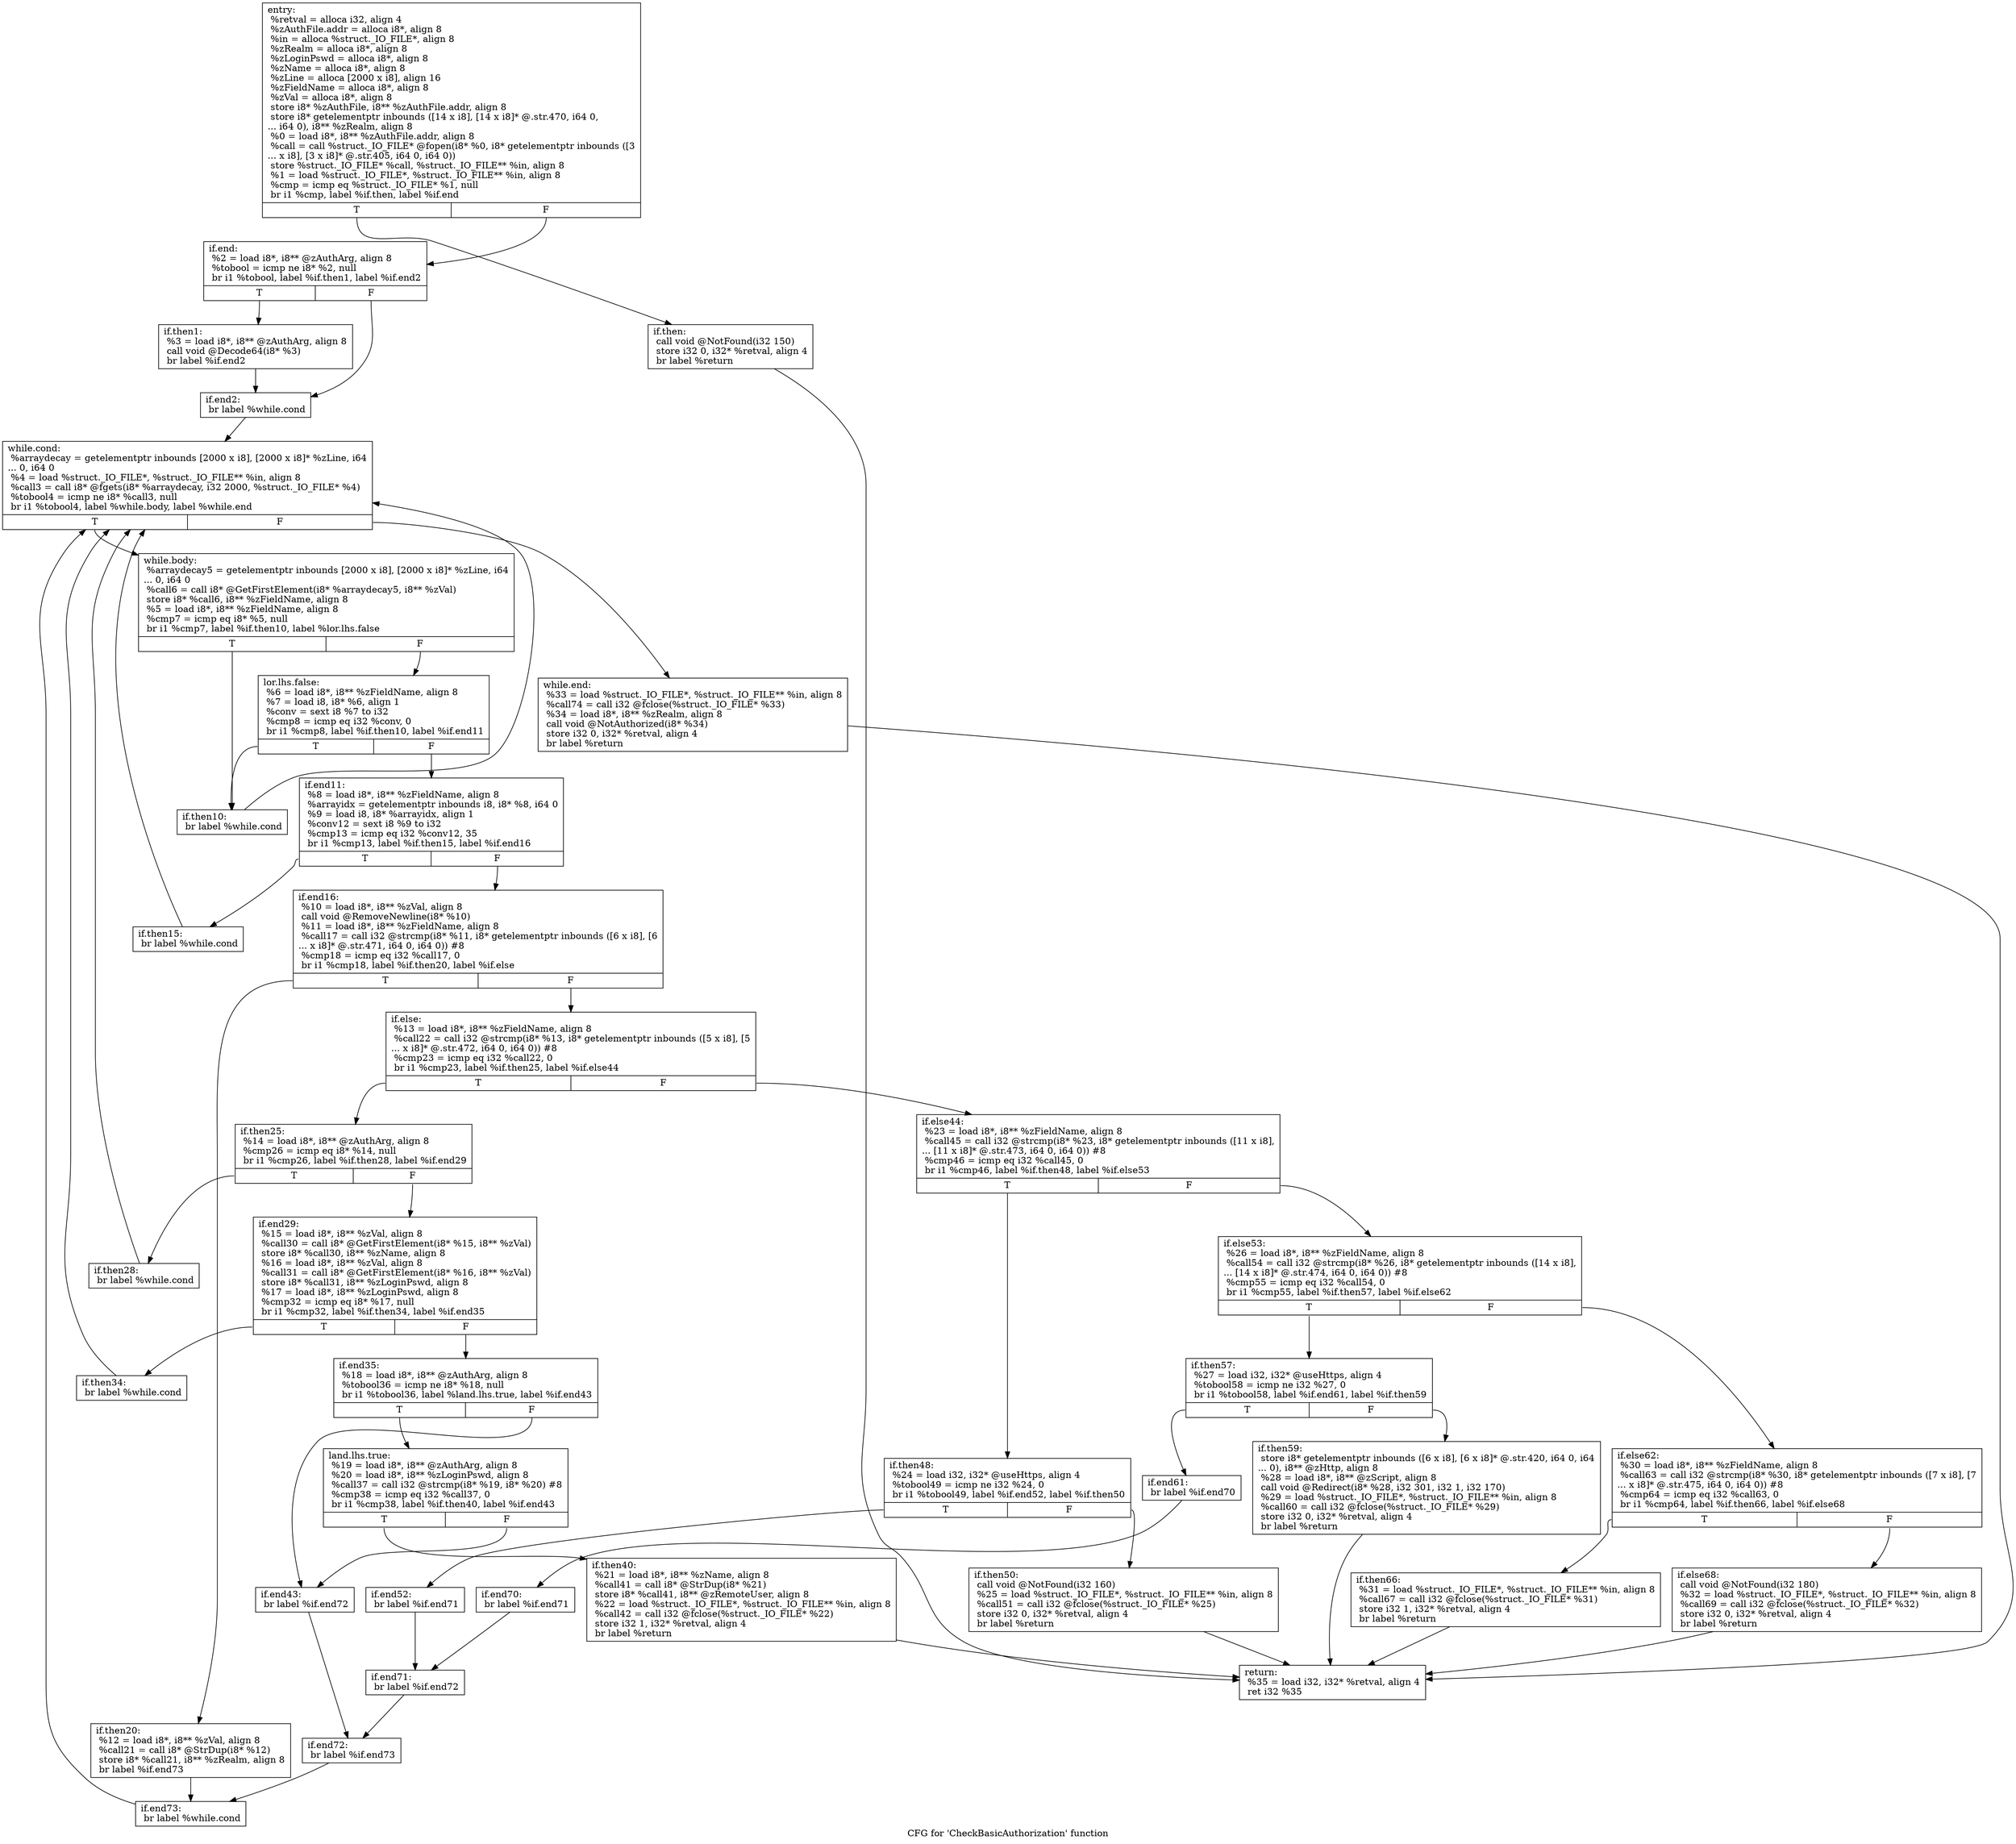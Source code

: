 digraph "CFG for 'CheckBasicAuthorization' function" {
	label="CFG for 'CheckBasicAuthorization' function";

	Node0xc22070 [shape=record,label="{entry:\l  %retval = alloca i32, align 4\l  %zAuthFile.addr = alloca i8*, align 8\l  %in = alloca %struct._IO_FILE*, align 8\l  %zRealm = alloca i8*, align 8\l  %zLoginPswd = alloca i8*, align 8\l  %zName = alloca i8*, align 8\l  %zLine = alloca [2000 x i8], align 16\l  %zFieldName = alloca i8*, align 8\l  %zVal = alloca i8*, align 8\l  store i8* %zAuthFile, i8** %zAuthFile.addr, align 8\l  store i8* getelementptr inbounds ([14 x i8], [14 x i8]* @.str.470, i64 0,\l... i64 0), i8** %zRealm, align 8\l  %0 = load i8*, i8** %zAuthFile.addr, align 8\l  %call = call %struct._IO_FILE* @fopen(i8* %0, i8* getelementptr inbounds ([3\l... x i8], [3 x i8]* @.str.405, i64 0, i64 0))\l  store %struct._IO_FILE* %call, %struct._IO_FILE** %in, align 8\l  %1 = load %struct._IO_FILE*, %struct._IO_FILE** %in, align 8\l  %cmp = icmp eq %struct._IO_FILE* %1, null\l  br i1 %cmp, label %if.then, label %if.end\l|{<s0>T|<s1>F}}"];
	Node0xc22070:s0 -> Node0xc22ae0;
	Node0xc22070:s1 -> Node0xc22bb0;
	Node0xc22ae0 [shape=record,label="{if.then:                                          \l  call void @NotFound(i32 150)\l  store i32 0, i32* %retval, align 4\l  br label %return\l}"];
	Node0xc22ae0 -> Node0xc22eb0;
	Node0xc22bb0 [shape=record,label="{if.end:                                           \l  %2 = load i8*, i8** @zAuthArg, align 8\l  %tobool = icmp ne i8* %2, null\l  br i1 %tobool, label %if.then1, label %if.end2\l|{<s0>T|<s1>F}}"];
	Node0xc22bb0:s0 -> Node0xc23000;
	Node0xc22bb0:s1 -> Node0xc230e0;
	Node0xc23000 [shape=record,label="{if.then1:                                         \l  %3 = load i8*, i8** @zAuthArg, align 8\l  call void @Decode64(i8* %3)\l  br label %if.end2\l}"];
	Node0xc23000 -> Node0xc230e0;
	Node0xc230e0 [shape=record,label="{if.end2:                                          \l  br label %while.cond\l}"];
	Node0xc230e0 -> Node0xc23390;
	Node0xc23390 [shape=record,label="{while.cond:                                       \l  %arraydecay = getelementptr inbounds [2000 x i8], [2000 x i8]* %zLine, i64\l... 0, i64 0\l  %4 = load %struct._IO_FILE*, %struct._IO_FILE** %in, align 8\l  %call3 = call i8* @fgets(i8* %arraydecay, i32 2000, %struct._IO_FILE* %4)\l  %tobool4 = icmp ne i8* %call3, null\l  br i1 %tobool4, label %while.body, label %while.end\l|{<s0>T|<s1>F}}"];
	Node0xc23390:s0 -> Node0xc23750;
	Node0xc23390:s1 -> Node0xc23800;
	Node0xc23750 [shape=record,label="{while.body:                                       \l  %arraydecay5 = getelementptr inbounds [2000 x i8], [2000 x i8]* %zLine, i64\l... 0, i64 0\l  %call6 = call i8* @GetFirstElement(i8* %arraydecay5, i8** %zVal)\l  store i8* %call6, i8** %zFieldName, align 8\l  %5 = load i8*, i8** %zFieldName, align 8\l  %cmp7 = icmp eq i8* %5, null\l  br i1 %cmp7, label %if.then10, label %lor.lhs.false\l|{<s0>T|<s1>F}}"];
	Node0xc23750:s0 -> Node0xc23e20;
	Node0xc23750:s1 -> Node0xc23ed0;
	Node0xc23ed0 [shape=record,label="{lor.lhs.false:                                    \l  %6 = load i8*, i8** %zFieldName, align 8\l  %7 = load i8, i8* %6, align 1\l  %conv = sext i8 %7 to i32\l  %cmp8 = icmp eq i32 %conv, 0\l  br i1 %cmp8, label %if.then10, label %if.end11\l|{<s0>T|<s1>F}}"];
	Node0xc23ed0:s0 -> Node0xc23e20;
	Node0xc23ed0:s1 -> Node0xc241b0;
	Node0xc23e20 [shape=record,label="{if.then10:                                        \l  br label %while.cond\l}"];
	Node0xc23e20 -> Node0xc23390;
	Node0xc241b0 [shape=record,label="{if.end11:                                         \l  %8 = load i8*, i8** %zFieldName, align 8\l  %arrayidx = getelementptr inbounds i8, i8* %8, i64 0\l  %9 = load i8, i8* %arrayidx, align 1\l  %conv12 = sext i8 %9 to i32\l  %cmp13 = icmp eq i32 %conv12, 35\l  br i1 %cmp13, label %if.then15, label %if.end16\l|{<s0>T|<s1>F}}"];
	Node0xc241b0:s0 -> Node0xc23540;
	Node0xc241b0:s1 -> Node0xc24690;
	Node0xc23540 [shape=record,label="{if.then15:                                        \l  br label %while.cond\l}"];
	Node0xc23540 -> Node0xc23390;
	Node0xc24690 [shape=record,label="{if.end16:                                         \l  %10 = load i8*, i8** %zVal, align 8\l  call void @RemoveNewline(i8* %10)\l  %11 = load i8*, i8** %zFieldName, align 8\l  %call17 = call i32 @strcmp(i8* %11, i8* getelementptr inbounds ([6 x i8], [6\l... x i8]* @.str.471, i64 0, i64 0)) #8\l  %cmp18 = icmp eq i32 %call17, 0\l  br i1 %cmp18, label %if.then20, label %if.else\l|{<s0>T|<s1>F}}"];
	Node0xc24690:s0 -> Node0xc24b70;
	Node0xc24690:s1 -> Node0xc24c50;
	Node0xc24b70 [shape=record,label="{if.then20:                                        \l  %12 = load i8*, i8** %zVal, align 8\l  %call21 = call i8* @StrDup(i8* %12)\l  store i8* %call21, i8** %zRealm, align 8\l  br label %if.end73\l}"];
	Node0xc24b70 -> Node0xc24f20;
	Node0xc24c50 [shape=record,label="{if.else:                                          \l  %13 = load i8*, i8** %zFieldName, align 8\l  %call22 = call i32 @strcmp(i8* %13, i8* getelementptr inbounds ([5 x i8], [5\l... x i8]* @.str.472, i64 0, i64 0)) #8\l  %cmp23 = icmp eq i32 %call22, 0\l  br i1 %cmp23, label %if.then25, label %if.else44\l|{<s0>T|<s1>F}}"];
	Node0xc24c50:s0 -> Node0xc252a0;
	Node0xc24c50:s1 -> Node0xc25380;
	Node0xc252a0 [shape=record,label="{if.then25:                                        \l  %14 = load i8*, i8** @zAuthArg, align 8\l  %cmp26 = icmp eq i8* %14, null\l  br i1 %cmp26, label %if.then28, label %if.end29\l|{<s0>T|<s1>F}}"];
	Node0xc252a0:s0 -> Node0xc23880;
	Node0xc252a0:s1 -> Node0xc23960;
	Node0xc23880 [shape=record,label="{if.then28:                                        \l  br label %while.cond\l}"];
	Node0xc23880 -> Node0xc23390;
	Node0xc23960 [shape=record,label="{if.end29:                                         \l  %15 = load i8*, i8** %zVal, align 8\l  %call30 = call i8* @GetFirstElement(i8* %15, i8** %zVal)\l  store i8* %call30, i8** %zName, align 8\l  %16 = load i8*, i8** %zVal, align 8\l  %call31 = call i8* @GetFirstElement(i8* %16, i8** %zVal)\l  store i8* %call31, i8** %zLoginPswd, align 8\l  %17 = load i8*, i8** %zLoginPswd, align 8\l  %cmp32 = icmp eq i8* %17, null\l  br i1 %cmp32, label %if.then34, label %if.end35\l|{<s0>T|<s1>F}}"];
	Node0xc23960:s0 -> Node0xc25f80;
	Node0xc23960:s1 -> Node0xc26030;
	Node0xc25f80 [shape=record,label="{if.then34:                                        \l  br label %while.cond\l}"];
	Node0xc25f80 -> Node0xc23390;
	Node0xc26030 [shape=record,label="{if.end35:                                         \l  %18 = load i8*, i8** @zAuthArg, align 8\l  %tobool36 = icmp ne i8* %18, null\l  br i1 %tobool36, label %land.lhs.true, label %if.end43\l|{<s0>T|<s1>F}}"];
	Node0xc26030:s0 -> Node0xc261b0;
	Node0xc26030:s1 -> Node0xc26290;
	Node0xc261b0 [shape=record,label="{land.lhs.true:                                    \l  %19 = load i8*, i8** @zAuthArg, align 8\l  %20 = load i8*, i8** %zLoginPswd, align 8\l  %call37 = call i32 @strcmp(i8* %19, i8* %20) #8\l  %cmp38 = icmp eq i32 %call37, 0\l  br i1 %cmp38, label %if.then40, label %if.end43\l|{<s0>T|<s1>F}}"];
	Node0xc261b0:s0 -> Node0xc26620;
	Node0xc261b0:s1 -> Node0xc26290;
	Node0xc26620 [shape=record,label="{if.then40:                                        \l  %21 = load i8*, i8** %zName, align 8\l  %call41 = call i8* @StrDup(i8* %21)\l  store i8* %call41, i8** @zRemoteUser, align 8\l  %22 = load %struct._IO_FILE*, %struct._IO_FILE** %in, align 8\l  %call42 = call i32 @fclose(%struct._IO_FILE* %22)\l  store i32 1, i32* %retval, align 4\l  br label %return\l}"];
	Node0xc26620 -> Node0xc22eb0;
	Node0xc26290 [shape=record,label="{if.end43:                                         \l  br label %if.end72\l}"];
	Node0xc26290 -> Node0xc26b30;
	Node0xc25380 [shape=record,label="{if.else44:                                        \l  %23 = load i8*, i8** %zFieldName, align 8\l  %call45 = call i32 @strcmp(i8* %23, i8* getelementptr inbounds ([11 x i8],\l... [11 x i8]* @.str.473, i64 0, i64 0)) #8\l  %cmp46 = icmp eq i32 %call45, 0\l  br i1 %cmp46, label %if.then48, label %if.else53\l|{<s0>T|<s1>F}}"];
	Node0xc25380:s0 -> Node0xc26e50;
	Node0xc25380:s1 -> Node0xc26f30;
	Node0xc26e50 [shape=record,label="{if.then48:                                        \l  %24 = load i32, i32* @useHttps, align 4\l  %tobool49 = icmp ne i32 %24, 0\l  br i1 %tobool49, label %if.end52, label %if.then50\l|{<s0>T|<s1>F}}"];
	Node0xc26e50:s0 -> Node0xc27140;
	Node0xc26e50:s1 -> Node0xc27220;
	Node0xc27220 [shape=record,label="{if.then50:                                        \l  call void @NotFound(i32 160)\l  %25 = load %struct._IO_FILE*, %struct._IO_FILE** %in, align 8\l  %call51 = call i32 @fclose(%struct._IO_FILE* %25)\l  store i32 0, i32* %retval, align 4\l  br label %return\l}"];
	Node0xc27220 -> Node0xc22eb0;
	Node0xc27140 [shape=record,label="{if.end52:                                         \l  br label %if.end71\l}"];
	Node0xc27140 -> Node0xc27660;
	Node0xc26f30 [shape=record,label="{if.else53:                                        \l  %26 = load i8*, i8** %zFieldName, align 8\l  %call54 = call i32 @strcmp(i8* %26, i8* getelementptr inbounds ([14 x i8],\l... [14 x i8]* @.str.474, i64 0, i64 0)) #8\l  %cmp55 = icmp eq i32 %call54, 0\l  br i1 %cmp55, label %if.then57, label %if.else62\l|{<s0>T|<s1>F}}"];
	Node0xc26f30:s0 -> Node0xc27980;
	Node0xc26f30:s1 -> Node0xc27a60;
	Node0xc27980 [shape=record,label="{if.then57:                                        \l  %27 = load i32, i32* @useHttps, align 4\l  %tobool58 = icmp ne i32 %27, 0\l  br i1 %tobool58, label %if.end61, label %if.then59\l|{<s0>T|<s1>F}}"];
	Node0xc27980:s0 -> Node0xc27c70;
	Node0xc27980:s1 -> Node0xc27d50;
	Node0xc27d50 [shape=record,label="{if.then59:                                        \l  store i8* getelementptr inbounds ([6 x i8], [6 x i8]* @.str.420, i64 0, i64\l... 0), i8** @zHttp, align 8\l  %28 = load i8*, i8** @zScript, align 8\l  call void @Redirect(i8* %28, i32 301, i32 1, i32 170)\l  %29 = load %struct._IO_FILE*, %struct._IO_FILE** %in, align 8\l  %call60 = call i32 @fclose(%struct._IO_FILE* %29)\l  store i32 0, i32* %retval, align 4\l  br label %return\l}"];
	Node0xc27d50 -> Node0xc22eb0;
	Node0xc27c70 [shape=record,label="{if.end61:                                         \l  br label %if.end70\l}"];
	Node0xc27c70 -> Node0xc28390;
	Node0xc27a60 [shape=record,label="{if.else62:                                        \l  %30 = load i8*, i8** %zFieldName, align 8\l  %call63 = call i32 @strcmp(i8* %30, i8* getelementptr inbounds ([7 x i8], [7\l... x i8]* @.str.475, i64 0, i64 0)) #8\l  %cmp64 = icmp eq i32 %call63, 0\l  br i1 %cmp64, label %if.then66, label %if.else68\l|{<s0>T|<s1>F}}"];
	Node0xc27a60:s0 -> Node0xc28660;
	Node0xc27a60:s1 -> Node0xc28740;
	Node0xc28660 [shape=record,label="{if.then66:                                        \l  %31 = load %struct._IO_FILE*, %struct._IO_FILE** %in, align 8\l  %call67 = call i32 @fclose(%struct._IO_FILE* %31)\l  store i32 1, i32* %retval, align 4\l  br label %return\l}"];
	Node0xc28660 -> Node0xc22eb0;
	Node0xc28740 [shape=record,label="{if.else68:                                        \l  call void @NotFound(i32 180)\l  %32 = load %struct._IO_FILE*, %struct._IO_FILE** %in, align 8\l  %call69 = call i32 @fclose(%struct._IO_FILE* %32)\l  store i32 0, i32* %retval, align 4\l  br label %return\l}"];
	Node0xc28740 -> Node0xc22eb0;
	Node0xc28390 [shape=record,label="{if.end70:                                         \l  br label %if.end71\l}"];
	Node0xc28390 -> Node0xc27660;
	Node0xc27660 [shape=record,label="{if.end71:                                         \l  br label %if.end72\l}"];
	Node0xc27660 -> Node0xc26b30;
	Node0xc26b30 [shape=record,label="{if.end72:                                         \l  br label %if.end73\l}"];
	Node0xc26b30 -> Node0xc24f20;
	Node0xc24f20 [shape=record,label="{if.end73:                                         \l  br label %while.cond\l}"];
	Node0xc24f20 -> Node0xc23390;
	Node0xc23800 [shape=record,label="{while.end:                                        \l  %33 = load %struct._IO_FILE*, %struct._IO_FILE** %in, align 8\l  %call74 = call i32 @fclose(%struct._IO_FILE* %33)\l  %34 = load i8*, i8** %zRealm, align 8\l  call void @NotAuthorized(i8* %34)\l  store i32 0, i32* %retval, align 4\l  br label %return\l}"];
	Node0xc23800 -> Node0xc22eb0;
	Node0xc22eb0 [shape=record,label="{return:                                           \l  %35 = load i32, i32* %retval, align 4\l  ret i32 %35\l}"];
}
